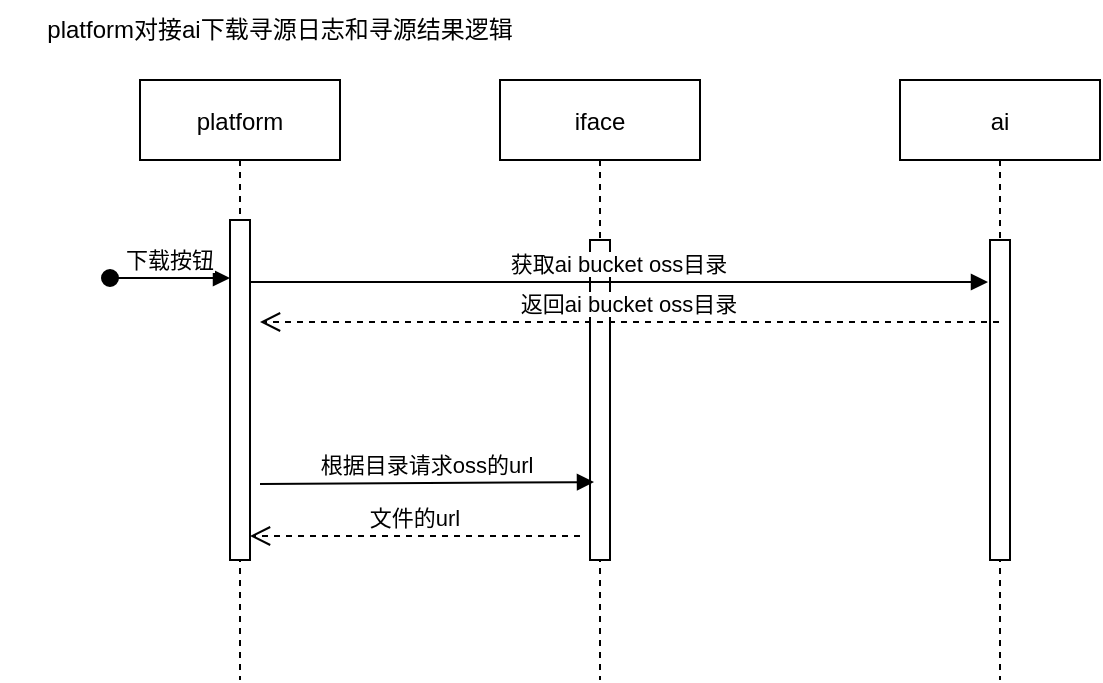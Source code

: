 <mxfile version="20.4.1" type="github">
  <diagram id="kgpKYQtTHZ0yAKxKKP6v" name="Page-1">
    <mxGraphModel dx="946" dy="620" grid="1" gridSize="10" guides="1" tooltips="1" connect="1" arrows="1" fold="1" page="1" pageScale="1" pageWidth="850" pageHeight="1100" math="0" shadow="0">
      <root>
        <mxCell id="0" />
        <mxCell id="1" parent="0" />
        <mxCell id="3nuBFxr9cyL0pnOWT2aG-1" value="platform" style="shape=umlLifeline;perimeter=lifelinePerimeter;container=1;collapsible=0;recursiveResize=0;rounded=0;shadow=0;strokeWidth=1;" parent="1" vertex="1">
          <mxGeometry x="120" y="80" width="100" height="300" as="geometry" />
        </mxCell>
        <mxCell id="3nuBFxr9cyL0pnOWT2aG-2" value="" style="points=[];perimeter=orthogonalPerimeter;rounded=0;shadow=0;strokeWidth=1;" parent="3nuBFxr9cyL0pnOWT2aG-1" vertex="1">
          <mxGeometry x="45" y="70" width="10" height="170" as="geometry" />
        </mxCell>
        <mxCell id="3nuBFxr9cyL0pnOWT2aG-3" value="下载按钮" style="verticalAlign=bottom;startArrow=oval;endArrow=block;startSize=8;shadow=0;strokeWidth=1;" parent="3nuBFxr9cyL0pnOWT2aG-1" edge="1">
          <mxGeometry relative="1" as="geometry">
            <mxPoint x="-15" y="99" as="sourcePoint" />
            <mxPoint x="45" y="99" as="targetPoint" />
          </mxGeometry>
        </mxCell>
        <mxCell id="3nuBFxr9cyL0pnOWT2aG-5" value="iface" style="shape=umlLifeline;perimeter=lifelinePerimeter;container=1;collapsible=0;recursiveResize=0;rounded=0;shadow=0;strokeWidth=1;" parent="1" vertex="1">
          <mxGeometry x="300" y="80" width="100" height="300" as="geometry" />
        </mxCell>
        <mxCell id="3nuBFxr9cyL0pnOWT2aG-6" value="" style="points=[];perimeter=orthogonalPerimeter;rounded=0;shadow=0;strokeWidth=1;" parent="3nuBFxr9cyL0pnOWT2aG-5" vertex="1">
          <mxGeometry x="45" y="80" width="10" height="160" as="geometry" />
        </mxCell>
        <mxCell id="eiOEAItG_VwJ-9S8kzIw-5" value="文件的url" style="verticalAlign=bottom;endArrow=open;dashed=1;endSize=8;shadow=0;strokeWidth=1;" edge="1" parent="3nuBFxr9cyL0pnOWT2aG-5">
          <mxGeometry relative="1" as="geometry">
            <mxPoint x="-125" y="228" as="targetPoint" />
            <mxPoint x="40" y="228" as="sourcePoint" />
          </mxGeometry>
        </mxCell>
        <mxCell id="3nuBFxr9cyL0pnOWT2aG-8" value="获取ai bucket oss目录" style="verticalAlign=bottom;endArrow=block;shadow=0;strokeWidth=1;entryX=-0.1;entryY=0;entryDx=0;entryDy=0;entryPerimeter=0;" parent="1" edge="1">
          <mxGeometry relative="1" as="geometry">
            <mxPoint x="175" y="181" as="sourcePoint" />
            <mxPoint x="544" y="181" as="targetPoint" />
          </mxGeometry>
        </mxCell>
        <mxCell id="eiOEAItG_VwJ-9S8kzIw-1" value="ai" style="shape=umlLifeline;perimeter=lifelinePerimeter;container=1;collapsible=0;recursiveResize=0;rounded=0;shadow=0;strokeWidth=1;" vertex="1" parent="1">
          <mxGeometry x="500" y="80" width="100" height="300" as="geometry" />
        </mxCell>
        <mxCell id="eiOEAItG_VwJ-9S8kzIw-2" value="" style="points=[];perimeter=orthogonalPerimeter;rounded=0;shadow=0;strokeWidth=1;" vertex="1" parent="eiOEAItG_VwJ-9S8kzIw-1">
          <mxGeometry x="45" y="80" width="10" height="160" as="geometry" />
        </mxCell>
        <mxCell id="eiOEAItG_VwJ-9S8kzIw-3" value="返回ai bucket oss目录" style="verticalAlign=bottom;endArrow=open;dashed=1;endSize=8;shadow=0;strokeWidth=1;" edge="1" parent="1">
          <mxGeometry relative="1" as="geometry">
            <mxPoint x="180" y="201" as="targetPoint" />
            <mxPoint x="549.5" y="201" as="sourcePoint" />
          </mxGeometry>
        </mxCell>
        <mxCell id="eiOEAItG_VwJ-9S8kzIw-4" value="根据目录请求oss的url" style="verticalAlign=bottom;endArrow=block;shadow=0;strokeWidth=1;entryX=0.2;entryY=0.369;entryDx=0;entryDy=0;entryPerimeter=0;" edge="1" parent="1">
          <mxGeometry relative="1" as="geometry">
            <mxPoint x="180" y="282" as="sourcePoint" />
            <mxPoint x="347" y="281.04" as="targetPoint" />
          </mxGeometry>
        </mxCell>
        <mxCell id="eiOEAItG_VwJ-9S8kzIw-6" value="platform对接ai下载寻源日志和寻源结果逻辑" style="text;html=1;strokeColor=none;fillColor=none;align=center;verticalAlign=middle;whiteSpace=wrap;rounded=0;" vertex="1" parent="1">
          <mxGeometry x="50" y="40" width="280" height="30" as="geometry" />
        </mxCell>
      </root>
    </mxGraphModel>
  </diagram>
</mxfile>
